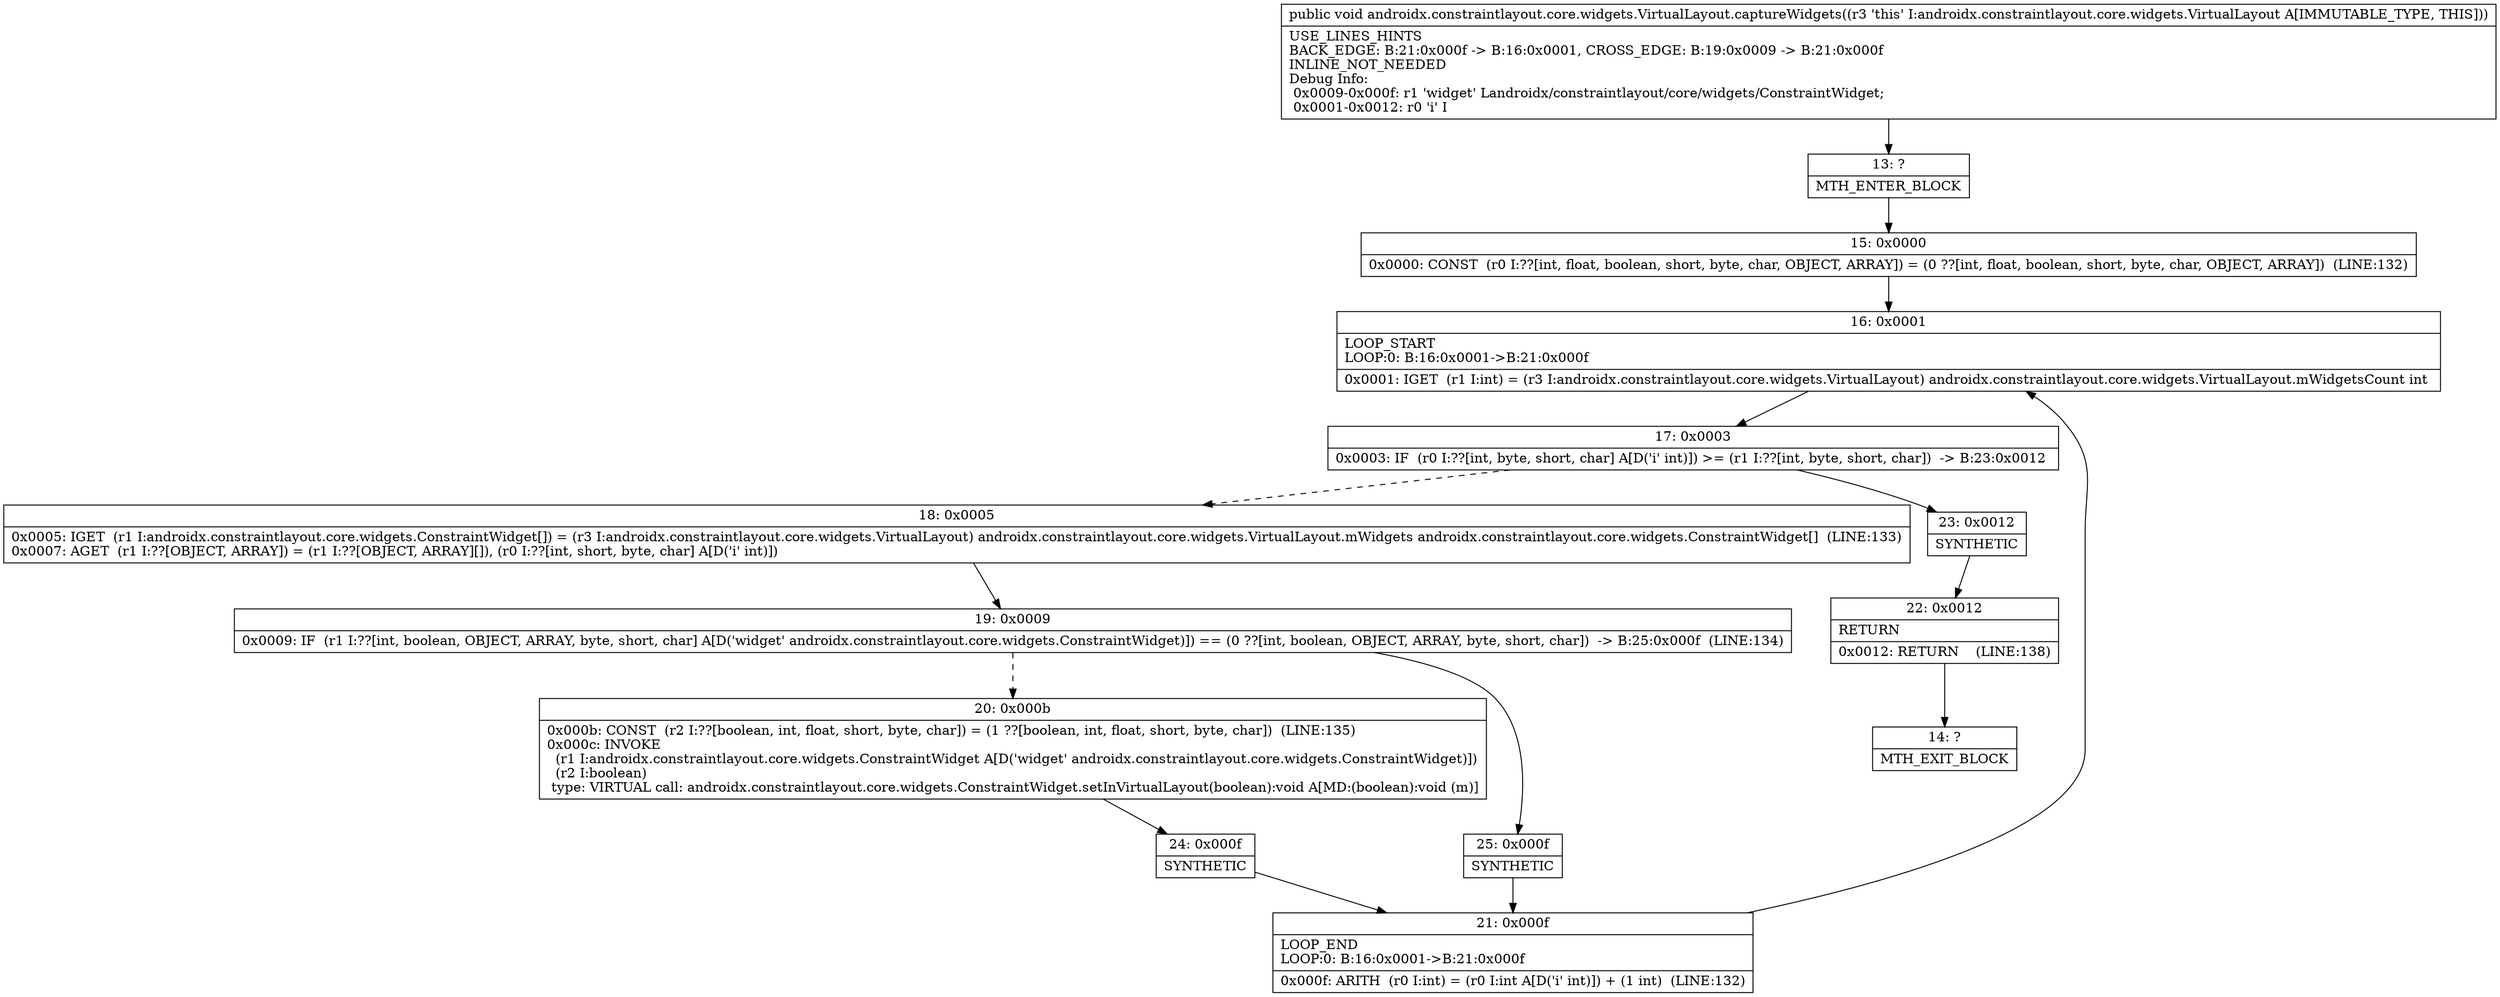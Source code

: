 digraph "CFG forandroidx.constraintlayout.core.widgets.VirtualLayout.captureWidgets()V" {
Node_13 [shape=record,label="{13\:\ ?|MTH_ENTER_BLOCK\l}"];
Node_15 [shape=record,label="{15\:\ 0x0000|0x0000: CONST  (r0 I:??[int, float, boolean, short, byte, char, OBJECT, ARRAY]) = (0 ??[int, float, boolean, short, byte, char, OBJECT, ARRAY])  (LINE:132)\l}"];
Node_16 [shape=record,label="{16\:\ 0x0001|LOOP_START\lLOOP:0: B:16:0x0001\-\>B:21:0x000f\l|0x0001: IGET  (r1 I:int) = (r3 I:androidx.constraintlayout.core.widgets.VirtualLayout) androidx.constraintlayout.core.widgets.VirtualLayout.mWidgetsCount int \l}"];
Node_17 [shape=record,label="{17\:\ 0x0003|0x0003: IF  (r0 I:??[int, byte, short, char] A[D('i' int)]) \>= (r1 I:??[int, byte, short, char])  \-\> B:23:0x0012 \l}"];
Node_18 [shape=record,label="{18\:\ 0x0005|0x0005: IGET  (r1 I:androidx.constraintlayout.core.widgets.ConstraintWidget[]) = (r3 I:androidx.constraintlayout.core.widgets.VirtualLayout) androidx.constraintlayout.core.widgets.VirtualLayout.mWidgets androidx.constraintlayout.core.widgets.ConstraintWidget[]  (LINE:133)\l0x0007: AGET  (r1 I:??[OBJECT, ARRAY]) = (r1 I:??[OBJECT, ARRAY][]), (r0 I:??[int, short, byte, char] A[D('i' int)]) \l}"];
Node_19 [shape=record,label="{19\:\ 0x0009|0x0009: IF  (r1 I:??[int, boolean, OBJECT, ARRAY, byte, short, char] A[D('widget' androidx.constraintlayout.core.widgets.ConstraintWidget)]) == (0 ??[int, boolean, OBJECT, ARRAY, byte, short, char])  \-\> B:25:0x000f  (LINE:134)\l}"];
Node_20 [shape=record,label="{20\:\ 0x000b|0x000b: CONST  (r2 I:??[boolean, int, float, short, byte, char]) = (1 ??[boolean, int, float, short, byte, char])  (LINE:135)\l0x000c: INVOKE  \l  (r1 I:androidx.constraintlayout.core.widgets.ConstraintWidget A[D('widget' androidx.constraintlayout.core.widgets.ConstraintWidget)])\l  (r2 I:boolean)\l type: VIRTUAL call: androidx.constraintlayout.core.widgets.ConstraintWidget.setInVirtualLayout(boolean):void A[MD:(boolean):void (m)]\l}"];
Node_24 [shape=record,label="{24\:\ 0x000f|SYNTHETIC\l}"];
Node_21 [shape=record,label="{21\:\ 0x000f|LOOP_END\lLOOP:0: B:16:0x0001\-\>B:21:0x000f\l|0x000f: ARITH  (r0 I:int) = (r0 I:int A[D('i' int)]) + (1 int)  (LINE:132)\l}"];
Node_25 [shape=record,label="{25\:\ 0x000f|SYNTHETIC\l}"];
Node_23 [shape=record,label="{23\:\ 0x0012|SYNTHETIC\l}"];
Node_22 [shape=record,label="{22\:\ 0x0012|RETURN\l|0x0012: RETURN    (LINE:138)\l}"];
Node_14 [shape=record,label="{14\:\ ?|MTH_EXIT_BLOCK\l}"];
MethodNode[shape=record,label="{public void androidx.constraintlayout.core.widgets.VirtualLayout.captureWidgets((r3 'this' I:androidx.constraintlayout.core.widgets.VirtualLayout A[IMMUTABLE_TYPE, THIS]))  | USE_LINES_HINTS\lBACK_EDGE: B:21:0x000f \-\> B:16:0x0001, CROSS_EDGE: B:19:0x0009 \-\> B:21:0x000f\lINLINE_NOT_NEEDED\lDebug Info:\l  0x0009\-0x000f: r1 'widget' Landroidx\/constraintlayout\/core\/widgets\/ConstraintWidget;\l  0x0001\-0x0012: r0 'i' I\l}"];
MethodNode -> Node_13;Node_13 -> Node_15;
Node_15 -> Node_16;
Node_16 -> Node_17;
Node_17 -> Node_18[style=dashed];
Node_17 -> Node_23;
Node_18 -> Node_19;
Node_19 -> Node_20[style=dashed];
Node_19 -> Node_25;
Node_20 -> Node_24;
Node_24 -> Node_21;
Node_21 -> Node_16;
Node_25 -> Node_21;
Node_23 -> Node_22;
Node_22 -> Node_14;
}

